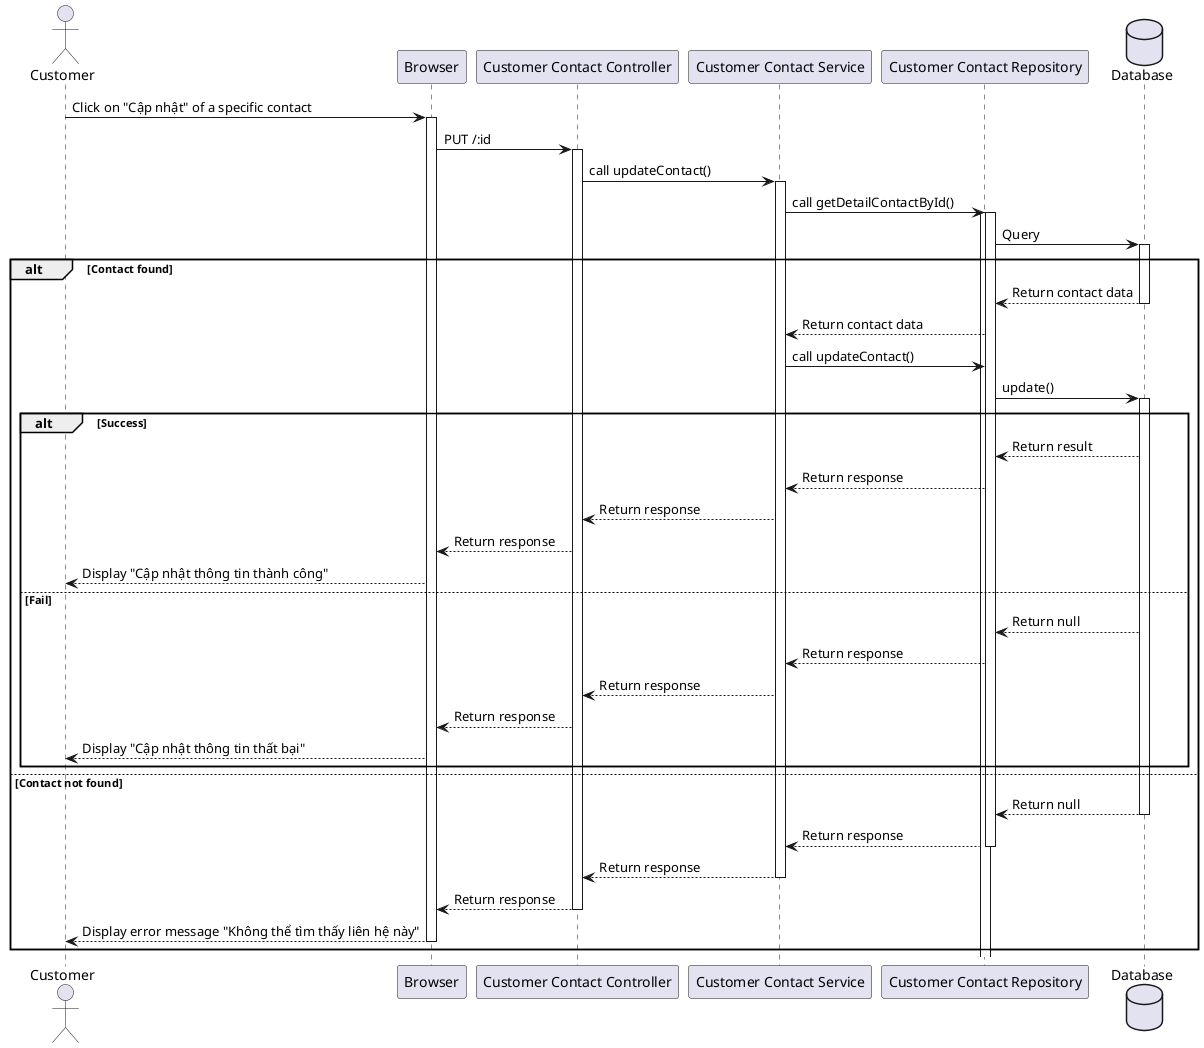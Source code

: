 @startuml

actor Customer as A
participant "Browser" as B
participant "Customer Contact Controller" as C
participant "Customer Contact Service" as D
participant "Customer Contact Repository" as E
database "Database" as F

A -> B++: Click on "Cập nhật" of a specific contact
B -> C++: PUT /:id
C -> D++: call updateContact()
D -> E++: call getDetailContactById()
activate E
E -> F++: Query
alt Contact found
    F --> E--: Return contact data
    E --> D: Return contact data
    D -> E: call updateContact()
    E -> F++: update()
    alt Success
        F --> E: Return result
        E --> D: Return response
        D --> C: Return response
        C --> B: Return response
        B --> A: Display "Cập nhật thông tin thành công"
    else Fail
        F --> E: Return null
        E --> D: Return response
        D --> C: Return response
        C --> B: Return response
        B --> A: Display "Cập nhật thông tin thất bại"
    end
else Contact not found
     F --> E--: Return null
     E --> D--: Return response
     D --> C--: Return response
     C --> B--: Return response
     B--> A--: Display error message "Không thể tìm thấy liên hệ này"
end
@enduml